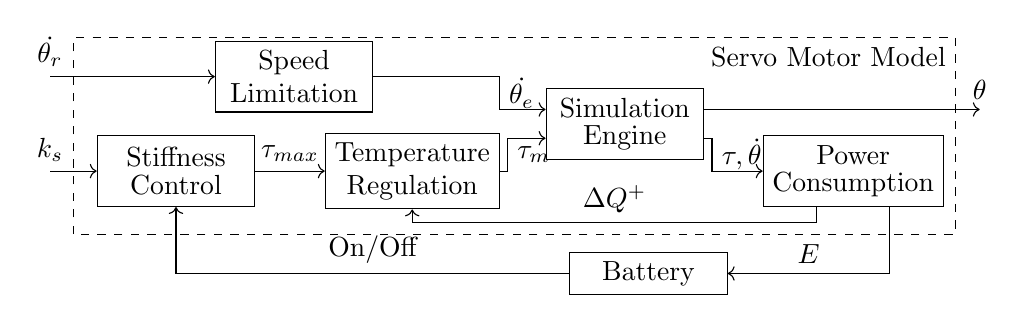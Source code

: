 \begin{tikzpicture}
  \tikzstyle{module}=[draw, minimum height=0.9cm, minimum width=2cm]

  \node[module] (sc) {\shortstack{Stiffness\\ Control}};
  \draw[<-] (sc) -- node[at end, above]{$k_s$} ++(-1.6,0);


  \node[module] (bl) at (3,0) {\shortstack{Temperature\\ Regulation}};
  \draw[->] (sc) -- node[above]{$\tau_{max}$} (bl);

  \node[module] (ode) at (5.7,0.6) {\shortstack{Simulation\\ Engine}};
  \draw[->] (bl.east) -- ++(0.1,0) |- node[right, near start]{$\tau_m$}
  ($(ode.north west)!0.7!(ode.south west)$);

  \node[module] (sl) at (1.5,1.2) {\shortstack{Speed\\ Limitation}};
  \draw[<-] (sl) -- node[above, at end]{$\dot{\theta_r}$} ++(-3.1,0);
  \draw[->] (sl.east) -- ++(1.6,0) |- node[right, near start]{$\dot{\theta_e}$}
  ($(ode.north west)!0.3!(ode.south west)$);

  \draw[->] ($(ode.north east)!0.3!(ode.south east)$) -- node[above,
  at end]{$\theta$} ++(3.5,0);
  
  \node[module] (ps) at (8.6, 0) {\shortstack{Power\\ Consumption}};
  \draw[->] ($(ode.north east)!0.7!(ode.south east)$) -- ++(0.1,0) |-
  node[right, near start] {$\tau, \dot{\theta}$} (ps);
  \draw[->] ($(ps.south east)!0.7!(ps.south west)$) -- ++(0,-0.2) -| node[above, near start]{$\Delta{Q}^+$}
  (bl);

  \node[module, minimum height=0.5cm] (bat) at (6, -1.3) {Battery};
  \draw[->] ($(ps.south east)!0.3!(ps.south west)$) |- node[above, near end]{$E$} (bat);
  \draw[->] (bat) -| node[above, near start] {On/Off} (sc);

  \draw[dashed] (-1.3,-0.8) rectangle (9.9,1.7) node[anchor=north east] {Servo Motor Model};
\end{tikzpicture}